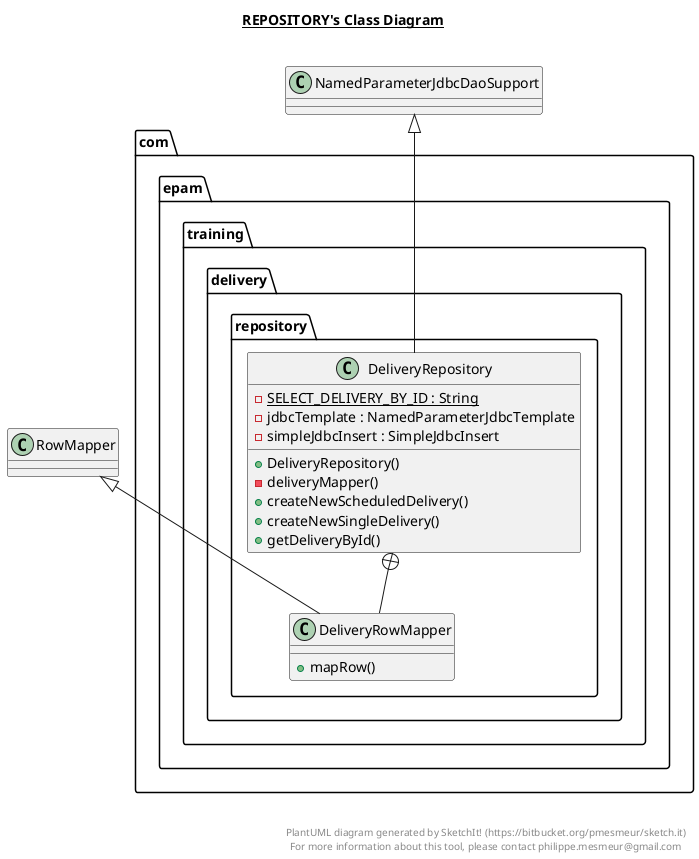 @startuml

title __REPOSITORY's Class Diagram__\n

  package com.epam.training {
    package com.epam.training.delivery {
      package com.epam.training.delivery.repository {
        class DeliveryRepository {
            {static} - SELECT_DELIVERY_BY_ID : String
            - jdbcTemplate : NamedParameterJdbcTemplate
            - simpleJdbcInsert : SimpleJdbcInsert
            + DeliveryRepository()
            - deliveryMapper()
            + createNewScheduledDelivery()
            + createNewSingleDelivery()
            + getDeliveryById()
        }
      }
    }
  }
  

  package com.epam.training {
    package com.epam.training.delivery {
      package com.epam.training.delivery.repository {
        class DeliveryRowMapper {
            + mapRow()
        }
      }
    }
  }
  

  DeliveryRepository -up-|> NamedParameterJdbcDaoSupport
  DeliveryRepository +-down- DeliveryRowMapper
  DeliveryRowMapper -up-|> RowMapper


right footer


PlantUML diagram generated by SketchIt! (https://bitbucket.org/pmesmeur/sketch.it)
For more information about this tool, please contact philippe.mesmeur@gmail.com
endfooter

@enduml
